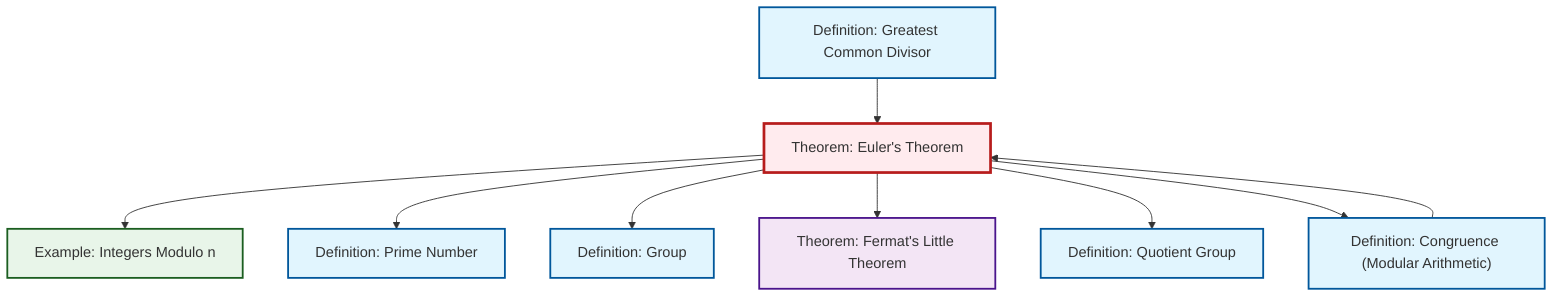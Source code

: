 graph TD
    classDef definition fill:#e1f5fe,stroke:#01579b,stroke-width:2px
    classDef theorem fill:#f3e5f5,stroke:#4a148c,stroke-width:2px
    classDef axiom fill:#fff3e0,stroke:#e65100,stroke-width:2px
    classDef example fill:#e8f5e9,stroke:#1b5e20,stroke-width:2px
    classDef current fill:#ffebee,stroke:#b71c1c,stroke-width:3px
    def-prime["Definition: Prime Number"]:::definition
    thm-euler["Theorem: Euler's Theorem"]:::theorem
    def-congruence["Definition: Congruence (Modular Arithmetic)"]:::definition
    ex-quotient-integers-mod-n["Example: Integers Modulo n"]:::example
    def-quotient-group["Definition: Quotient Group"]:::definition
    thm-fermat-little["Theorem: Fermat's Little Theorem"]:::theorem
    def-gcd["Definition: Greatest Common Divisor"]:::definition
    def-group["Definition: Group"]:::definition
    thm-euler --> ex-quotient-integers-mod-n
    def-gcd --> thm-euler
    thm-euler --> def-prime
    thm-euler --> def-group
    thm-euler --> thm-fermat-little
    def-congruence --> thm-euler
    thm-euler --> def-quotient-group
    thm-euler --> def-congruence
    class thm-euler current